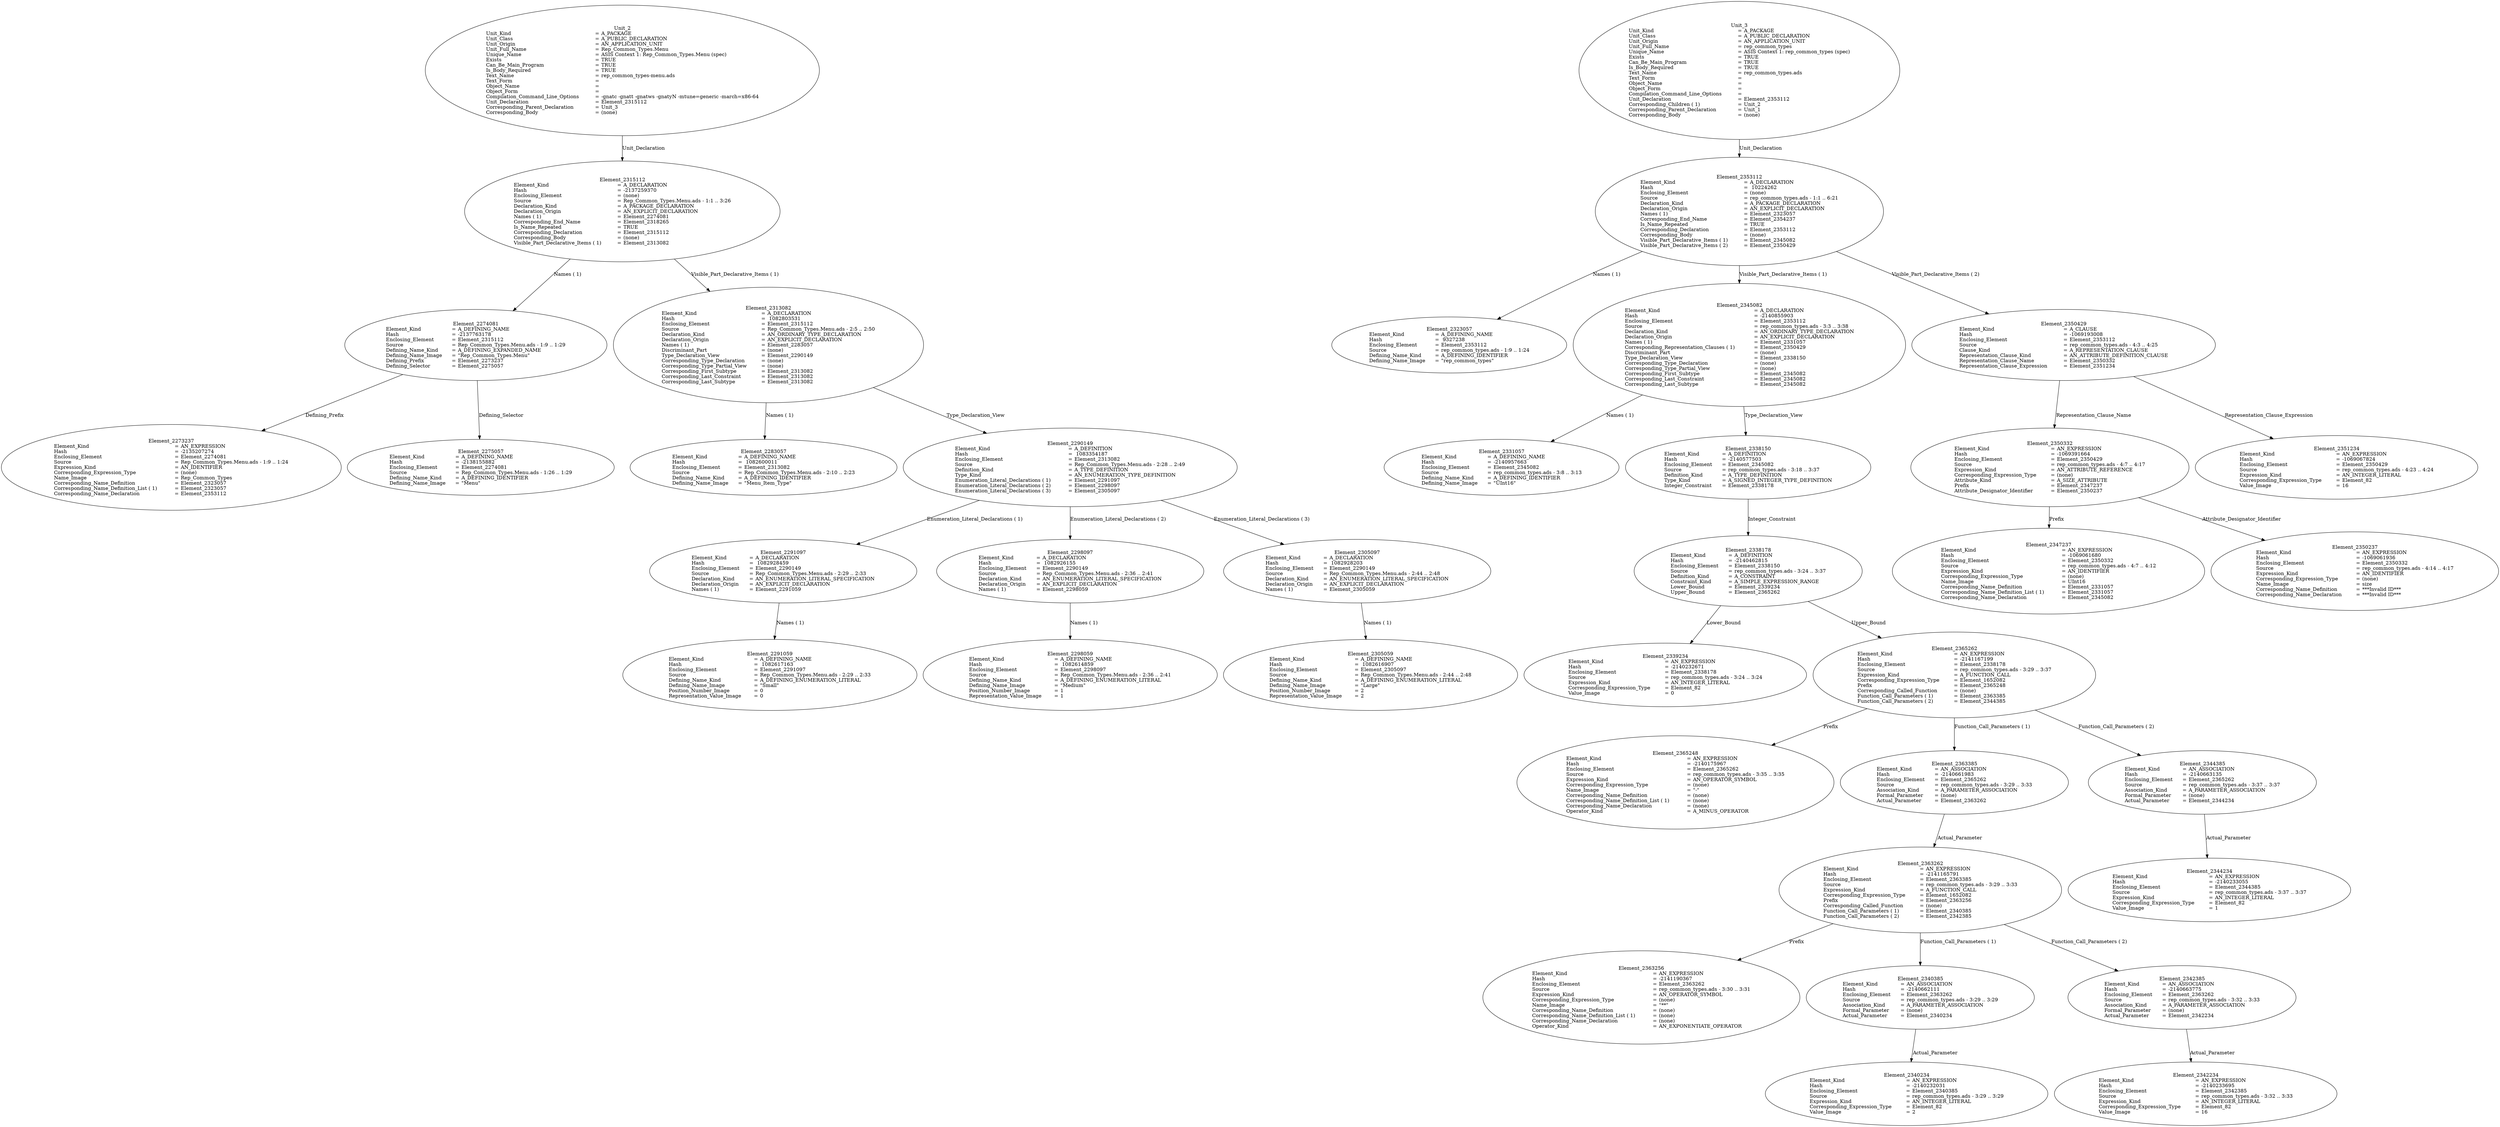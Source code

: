 digraph "rep_common_types-menu.adt" {
  Unit_2 -> Element_2315112
      [ label=Unit_Declaration ];
  Unit_2
      [ label=<<TABLE BORDER="0" CELLBORDER="0" CELLSPACING="0" CELLPADDING="0"> 
          <TR><TD COLSPAN="3">Unit_2</TD></TR>
          <TR><TD ALIGN="LEFT">Unit_Kind   </TD><TD> = </TD><TD ALIGN="LEFT">A_PACKAGE</TD></TR>
          <TR><TD ALIGN="LEFT">Unit_Class   </TD><TD> = </TD><TD ALIGN="LEFT">A_PUBLIC_DECLARATION</TD></TR>
          <TR><TD ALIGN="LEFT">Unit_Origin   </TD><TD> = </TD><TD ALIGN="LEFT">AN_APPLICATION_UNIT</TD></TR>
          <TR><TD ALIGN="LEFT">Unit_Full_Name    </TD><TD> = </TD><TD ALIGN="LEFT">Rep_Common_Types.Menu</TD></TR>
          <TR><TD ALIGN="LEFT">Unique_Name   </TD><TD> = </TD><TD ALIGN="LEFT">ASIS Context 1: Rep_Common_Types.Menu (spec)</TD></TR>
          <TR><TD ALIGN="LEFT">Exists  </TD><TD> = </TD><TD ALIGN="LEFT">TRUE</TD></TR>
          <TR><TD ALIGN="LEFT">Can_Be_Main_Program     </TD><TD> = </TD><TD ALIGN="LEFT">TRUE</TD></TR>
          <TR><TD ALIGN="LEFT">Is_Body_Required     </TD><TD> = </TD><TD ALIGN="LEFT">TRUE</TD></TR>
          <TR><TD ALIGN="LEFT">Text_Name   </TD><TD> = </TD><TD ALIGN="LEFT">rep_common_types-menu.ads</TD></TR>
          <TR><TD ALIGN="LEFT">Text_Form   </TD><TD> = </TD><TD ALIGN="LEFT"></TD></TR>
          <TR><TD ALIGN="LEFT">Object_Name   </TD><TD> = </TD><TD ALIGN="LEFT"></TD></TR>
          <TR><TD ALIGN="LEFT">Object_Form   </TD><TD> = </TD><TD ALIGN="LEFT"></TD></TR>
          <TR><TD ALIGN="LEFT">Compilation_Command_Line_Options         </TD><TD> = </TD><TD ALIGN="LEFT">-gnatc -gnatt -gnatws -gnatyN -mtune=generic -march=x86-64</TD></TR>
          <TR><TD ALIGN="LEFT">Unit_Declaration     </TD><TD> = </TD><TD ALIGN="LEFT">Element_2315112</TD></TR>
          <TR><TD ALIGN="LEFT">Corresponding_Parent_Declaration         </TD><TD> = </TD><TD ALIGN="LEFT">Unit_3</TD></TR>
          <TR><TD ALIGN="LEFT">Corresponding_Body     </TD><TD> = </TD><TD ALIGN="LEFT">(none)</TD></TR>
          </TABLE>> ];
  Element_2315112 -> Element_2274081
      [ label="Names ( 1)" ];
  Element_2315112 -> Element_2313082
      [ label="Visible_Part_Declarative_Items ( 1)" ];
  Element_2315112
      [ label=<<TABLE BORDER="0" CELLBORDER="0" CELLSPACING="0" CELLPADDING="0"> 
          <TR><TD COLSPAN="3">Element_2315112</TD></TR>
          <TR><TD ALIGN="LEFT">Element_Kind    </TD><TD> = </TD><TD ALIGN="LEFT">A_DECLARATION</TD></TR>
          <TR><TD ALIGN="LEFT">Hash  </TD><TD> = </TD><TD ALIGN="LEFT">-2137259370</TD></TR>
          <TR><TD ALIGN="LEFT">Enclosing_Element     </TD><TD> = </TD><TD ALIGN="LEFT">(none)</TD></TR>
          <TR><TD ALIGN="LEFT">Source  </TD><TD> = </TD><TD ALIGN="LEFT">Rep_Common_Types.Menu.ads - 1:1 .. 3:26</TD></TR>
          <TR><TD ALIGN="LEFT">Declaration_Kind     </TD><TD> = </TD><TD ALIGN="LEFT">A_PACKAGE_DECLARATION</TD></TR>
          <TR><TD ALIGN="LEFT">Declaration_Origin     </TD><TD> = </TD><TD ALIGN="LEFT">AN_EXPLICIT_DECLARATION</TD></TR>
          <TR><TD ALIGN="LEFT">Names ( 1)   </TD><TD> = </TD><TD ALIGN="LEFT">Element_2274081</TD></TR>
          <TR><TD ALIGN="LEFT">Corresponding_End_Name      </TD><TD> = </TD><TD ALIGN="LEFT">Element_2318265</TD></TR>
          <TR><TD ALIGN="LEFT">Is_Name_Repeated     </TD><TD> = </TD><TD ALIGN="LEFT">TRUE</TD></TR>
          <TR><TD ALIGN="LEFT">Corresponding_Declaration       </TD><TD> = </TD><TD ALIGN="LEFT">Element_2315112</TD></TR>
          <TR><TD ALIGN="LEFT">Corresponding_Body     </TD><TD> = </TD><TD ALIGN="LEFT">(none)</TD></TR>
          <TR><TD ALIGN="LEFT">Visible_Part_Declarative_Items ( 1)         </TD><TD> = </TD><TD ALIGN="LEFT">Element_2313082</TD></TR>
          </TABLE>> ];
  Element_2274081 -> Element_2273237
      [ label=Defining_Prefix ];
  Element_2274081 -> Element_2275057
      [ label=Defining_Selector ];
  Element_2274081
      [ label=<<TABLE BORDER="0" CELLBORDER="0" CELLSPACING="0" CELLPADDING="0"> 
          <TR><TD COLSPAN="3">Element_2274081</TD></TR>
          <TR><TD ALIGN="LEFT">Element_Kind    </TD><TD> = </TD><TD ALIGN="LEFT">A_DEFINING_NAME</TD></TR>
          <TR><TD ALIGN="LEFT">Hash  </TD><TD> = </TD><TD ALIGN="LEFT">-2137763178</TD></TR>
          <TR><TD ALIGN="LEFT">Enclosing_Element     </TD><TD> = </TD><TD ALIGN="LEFT">Element_2315112</TD></TR>
          <TR><TD ALIGN="LEFT">Source  </TD><TD> = </TD><TD ALIGN="LEFT">Rep_Common_Types.Menu.ads - 1:9 .. 1:29</TD></TR>
          <TR><TD ALIGN="LEFT">Defining_Name_Kind     </TD><TD> = </TD><TD ALIGN="LEFT">A_DEFINING_EXPANDED_NAME</TD></TR>
          <TR><TD ALIGN="LEFT">Defining_Name_Image     </TD><TD> = </TD><TD ALIGN="LEFT">"Rep_Common_Types.Menu"</TD></TR>
          <TR><TD ALIGN="LEFT">Defining_Prefix    </TD><TD> = </TD><TD ALIGN="LEFT">Element_2273237</TD></TR>
          <TR><TD ALIGN="LEFT">Defining_Selector     </TD><TD> = </TD><TD ALIGN="LEFT">Element_2275057</TD></TR>
          </TABLE>> ];
  Element_2273237
      [ label=<<TABLE BORDER="0" CELLBORDER="0" CELLSPACING="0" CELLPADDING="0"> 
          <TR><TD COLSPAN="3">Element_2273237</TD></TR>
          <TR><TD ALIGN="LEFT">Element_Kind    </TD><TD> = </TD><TD ALIGN="LEFT">AN_EXPRESSION</TD></TR>
          <TR><TD ALIGN="LEFT">Hash  </TD><TD> = </TD><TD ALIGN="LEFT">-2135207274</TD></TR>
          <TR><TD ALIGN="LEFT">Enclosing_Element     </TD><TD> = </TD><TD ALIGN="LEFT">Element_2274081</TD></TR>
          <TR><TD ALIGN="LEFT">Source  </TD><TD> = </TD><TD ALIGN="LEFT">Rep_Common_Types.Menu.ads - 1:9 .. 1:24</TD></TR>
          <TR><TD ALIGN="LEFT">Expression_Kind    </TD><TD> = </TD><TD ALIGN="LEFT">AN_IDENTIFIER</TD></TR>
          <TR><TD ALIGN="LEFT">Corresponding_Expression_Type        </TD><TD> = </TD><TD ALIGN="LEFT">(none)</TD></TR>
          <TR><TD ALIGN="LEFT">Name_Image   </TD><TD> = </TD><TD ALIGN="LEFT">Rep_Common_Types</TD></TR>
          <TR><TD ALIGN="LEFT">Corresponding_Name_Definition        </TD><TD> = </TD><TD ALIGN="LEFT">Element_2323057</TD></TR>
          <TR><TD ALIGN="LEFT">Corresponding_Name_Definition_List ( 1)          </TD><TD> = </TD><TD ALIGN="LEFT">Element_2323057</TD></TR>
          <TR><TD ALIGN="LEFT">Corresponding_Name_Declaration        </TD><TD> = </TD><TD ALIGN="LEFT">Element_2353112</TD></TR>
          </TABLE>> ];
  Element_2275057
      [ label=<<TABLE BORDER="0" CELLBORDER="0" CELLSPACING="0" CELLPADDING="0"> 
          <TR><TD COLSPAN="3">Element_2275057</TD></TR>
          <TR><TD ALIGN="LEFT">Element_Kind    </TD><TD> = </TD><TD ALIGN="LEFT">A_DEFINING_NAME</TD></TR>
          <TR><TD ALIGN="LEFT">Hash  </TD><TD> = </TD><TD ALIGN="LEFT">-2138155882</TD></TR>
          <TR><TD ALIGN="LEFT">Enclosing_Element     </TD><TD> = </TD><TD ALIGN="LEFT">Element_2274081</TD></TR>
          <TR><TD ALIGN="LEFT">Source  </TD><TD> = </TD><TD ALIGN="LEFT">Rep_Common_Types.Menu.ads - 1:26 .. 1:29</TD></TR>
          <TR><TD ALIGN="LEFT">Defining_Name_Kind     </TD><TD> = </TD><TD ALIGN="LEFT">A_DEFINING_IDENTIFIER</TD></TR>
          <TR><TD ALIGN="LEFT">Defining_Name_Image     </TD><TD> = </TD><TD ALIGN="LEFT">"Menu"</TD></TR>
          </TABLE>> ];
  Element_2313082 -> Element_2283057
      [ label="Names ( 1)" ];
  Element_2313082 -> Element_2290149
      [ label=Type_Declaration_View ];
  Element_2313082
      [ label=<<TABLE BORDER="0" CELLBORDER="0" CELLSPACING="0" CELLPADDING="0"> 
          <TR><TD COLSPAN="3">Element_2313082</TD></TR>
          <TR><TD ALIGN="LEFT">Element_Kind    </TD><TD> = </TD><TD ALIGN="LEFT">A_DECLARATION</TD></TR>
          <TR><TD ALIGN="LEFT">Hash  </TD><TD> = </TD><TD ALIGN="LEFT"> 1082803531</TD></TR>
          <TR><TD ALIGN="LEFT">Enclosing_Element     </TD><TD> = </TD><TD ALIGN="LEFT">Element_2315112</TD></TR>
          <TR><TD ALIGN="LEFT">Source  </TD><TD> = </TD><TD ALIGN="LEFT">Rep_Common_Types.Menu.ads - 2:5 .. 2:50</TD></TR>
          <TR><TD ALIGN="LEFT">Declaration_Kind     </TD><TD> = </TD><TD ALIGN="LEFT">AN_ORDINARY_TYPE_DECLARATION</TD></TR>
          <TR><TD ALIGN="LEFT">Declaration_Origin     </TD><TD> = </TD><TD ALIGN="LEFT">AN_EXPLICIT_DECLARATION</TD></TR>
          <TR><TD ALIGN="LEFT">Names ( 1)   </TD><TD> = </TD><TD ALIGN="LEFT">Element_2283057</TD></TR>
          <TR><TD ALIGN="LEFT">Discriminant_Part     </TD><TD> = </TD><TD ALIGN="LEFT">(none)</TD></TR>
          <TR><TD ALIGN="LEFT">Type_Declaration_View      </TD><TD> = </TD><TD ALIGN="LEFT">Element_2290149</TD></TR>
          <TR><TD ALIGN="LEFT">Corresponding_Type_Declaration        </TD><TD> = </TD><TD ALIGN="LEFT">(none)</TD></TR>
          <TR><TD ALIGN="LEFT">Corresponding_Type_Partial_View        </TD><TD> = </TD><TD ALIGN="LEFT">(none)</TD></TR>
          <TR><TD ALIGN="LEFT">Corresponding_First_Subtype       </TD><TD> = </TD><TD ALIGN="LEFT">Element_2313082</TD></TR>
          <TR><TD ALIGN="LEFT">Corresponding_Last_Constraint        </TD><TD> = </TD><TD ALIGN="LEFT">Element_2313082</TD></TR>
          <TR><TD ALIGN="LEFT">Corresponding_Last_Subtype       </TD><TD> = </TD><TD ALIGN="LEFT">Element_2313082</TD></TR>
          </TABLE>> ];
  Element_2283057
      [ label=<<TABLE BORDER="0" CELLBORDER="0" CELLSPACING="0" CELLPADDING="0"> 
          <TR><TD COLSPAN="3">Element_2283057</TD></TR>
          <TR><TD ALIGN="LEFT">Element_Kind    </TD><TD> = </TD><TD ALIGN="LEFT">A_DEFINING_NAME</TD></TR>
          <TR><TD ALIGN="LEFT">Hash  </TD><TD> = </TD><TD ALIGN="LEFT"> 1082600011</TD></TR>
          <TR><TD ALIGN="LEFT">Enclosing_Element     </TD><TD> = </TD><TD ALIGN="LEFT">Element_2313082</TD></TR>
          <TR><TD ALIGN="LEFT">Source  </TD><TD> = </TD><TD ALIGN="LEFT">Rep_Common_Types.Menu.ads - 2:10 .. 2:23</TD></TR>
          <TR><TD ALIGN="LEFT">Defining_Name_Kind     </TD><TD> = </TD><TD ALIGN="LEFT">A_DEFINING_IDENTIFIER</TD></TR>
          <TR><TD ALIGN="LEFT">Defining_Name_Image     </TD><TD> = </TD><TD ALIGN="LEFT">"Menu_Item_Type"</TD></TR>
          </TABLE>> ];
  Element_2290149 -> Element_2291097
      [ label="Enumeration_Literal_Declarations ( 1)" ];
  Element_2290149 -> Element_2298097
      [ label="Enumeration_Literal_Declarations ( 2)" ];
  Element_2290149 -> Element_2305097
      [ label="Enumeration_Literal_Declarations ( 3)" ];
  Element_2290149
      [ label=<<TABLE BORDER="0" CELLBORDER="0" CELLSPACING="0" CELLPADDING="0"> 
          <TR><TD COLSPAN="3">Element_2290149</TD></TR>
          <TR><TD ALIGN="LEFT">Element_Kind    </TD><TD> = </TD><TD ALIGN="LEFT">A_DEFINITION</TD></TR>
          <TR><TD ALIGN="LEFT">Hash  </TD><TD> = </TD><TD ALIGN="LEFT"> 1083354187</TD></TR>
          <TR><TD ALIGN="LEFT">Enclosing_Element     </TD><TD> = </TD><TD ALIGN="LEFT">Element_2313082</TD></TR>
          <TR><TD ALIGN="LEFT">Source  </TD><TD> = </TD><TD ALIGN="LEFT">Rep_Common_Types.Menu.ads - 2:28 .. 2:49</TD></TR>
          <TR><TD ALIGN="LEFT">Definition_Kind    </TD><TD> = </TD><TD ALIGN="LEFT">A_TYPE_DEFINITION</TD></TR>
          <TR><TD ALIGN="LEFT">Type_Kind   </TD><TD> = </TD><TD ALIGN="LEFT">AN_ENUMERATION_TYPE_DEFINITION</TD></TR>
          <TR><TD ALIGN="LEFT">Enumeration_Literal_Declarations ( 1)          </TD><TD> = </TD><TD ALIGN="LEFT">Element_2291097</TD></TR>
          <TR><TD ALIGN="LEFT">Enumeration_Literal_Declarations ( 2)          </TD><TD> = </TD><TD ALIGN="LEFT">Element_2298097</TD></TR>
          <TR><TD ALIGN="LEFT">Enumeration_Literal_Declarations ( 3)          </TD><TD> = </TD><TD ALIGN="LEFT">Element_2305097</TD></TR>
          </TABLE>> ];
  Element_2291097 -> Element_2291059
      [ label="Names ( 1)" ];
  Element_2291097
      [ label=<<TABLE BORDER="0" CELLBORDER="0" CELLSPACING="0" CELLPADDING="0"> 
          <TR><TD COLSPAN="3">Element_2291097</TD></TR>
          <TR><TD ALIGN="LEFT">Element_Kind    </TD><TD> = </TD><TD ALIGN="LEFT">A_DECLARATION</TD></TR>
          <TR><TD ALIGN="LEFT">Hash  </TD><TD> = </TD><TD ALIGN="LEFT"> 1082928459</TD></TR>
          <TR><TD ALIGN="LEFT">Enclosing_Element     </TD><TD> = </TD><TD ALIGN="LEFT">Element_2290149</TD></TR>
          <TR><TD ALIGN="LEFT">Source  </TD><TD> = </TD><TD ALIGN="LEFT">Rep_Common_Types.Menu.ads - 2:29 .. 2:33</TD></TR>
          <TR><TD ALIGN="LEFT">Declaration_Kind     </TD><TD> = </TD><TD ALIGN="LEFT">AN_ENUMERATION_LITERAL_SPECIFICATION</TD></TR>
          <TR><TD ALIGN="LEFT">Declaration_Origin     </TD><TD> = </TD><TD ALIGN="LEFT">AN_EXPLICIT_DECLARATION</TD></TR>
          <TR><TD ALIGN="LEFT">Names ( 1)   </TD><TD> = </TD><TD ALIGN="LEFT">Element_2291059</TD></TR>
          </TABLE>> ];
  Element_2291059
      [ label=<<TABLE BORDER="0" CELLBORDER="0" CELLSPACING="0" CELLPADDING="0"> 
          <TR><TD COLSPAN="3">Element_2291059</TD></TR>
          <TR><TD ALIGN="LEFT">Element_Kind    </TD><TD> = </TD><TD ALIGN="LEFT">A_DEFINING_NAME</TD></TR>
          <TR><TD ALIGN="LEFT">Hash  </TD><TD> = </TD><TD ALIGN="LEFT"> 1082617163</TD></TR>
          <TR><TD ALIGN="LEFT">Enclosing_Element     </TD><TD> = </TD><TD ALIGN="LEFT">Element_2291097</TD></TR>
          <TR><TD ALIGN="LEFT">Source  </TD><TD> = </TD><TD ALIGN="LEFT">Rep_Common_Types.Menu.ads - 2:29 .. 2:33</TD></TR>
          <TR><TD ALIGN="LEFT">Defining_Name_Kind     </TD><TD> = </TD><TD ALIGN="LEFT">A_DEFINING_ENUMERATION_LITERAL</TD></TR>
          <TR><TD ALIGN="LEFT">Defining_Name_Image     </TD><TD> = </TD><TD ALIGN="LEFT">"Small"</TD></TR>
          <TR><TD ALIGN="LEFT">Position_Number_Image      </TD><TD> = </TD><TD ALIGN="LEFT">0</TD></TR>
          <TR><TD ALIGN="LEFT">Representation_Value_Image       </TD><TD> = </TD><TD ALIGN="LEFT">0</TD></TR>
          </TABLE>> ];
  Element_2298097 -> Element_2298059
      [ label="Names ( 1)" ];
  Element_2298097
      [ label=<<TABLE BORDER="0" CELLBORDER="0" CELLSPACING="0" CELLPADDING="0"> 
          <TR><TD COLSPAN="3">Element_2298097</TD></TR>
          <TR><TD ALIGN="LEFT">Element_Kind    </TD><TD> = </TD><TD ALIGN="LEFT">A_DECLARATION</TD></TR>
          <TR><TD ALIGN="LEFT">Hash  </TD><TD> = </TD><TD ALIGN="LEFT"> 1082926155</TD></TR>
          <TR><TD ALIGN="LEFT">Enclosing_Element     </TD><TD> = </TD><TD ALIGN="LEFT">Element_2290149</TD></TR>
          <TR><TD ALIGN="LEFT">Source  </TD><TD> = </TD><TD ALIGN="LEFT">Rep_Common_Types.Menu.ads - 2:36 .. 2:41</TD></TR>
          <TR><TD ALIGN="LEFT">Declaration_Kind     </TD><TD> = </TD><TD ALIGN="LEFT">AN_ENUMERATION_LITERAL_SPECIFICATION</TD></TR>
          <TR><TD ALIGN="LEFT">Declaration_Origin     </TD><TD> = </TD><TD ALIGN="LEFT">AN_EXPLICIT_DECLARATION</TD></TR>
          <TR><TD ALIGN="LEFT">Names ( 1)   </TD><TD> = </TD><TD ALIGN="LEFT">Element_2298059</TD></TR>
          </TABLE>> ];
  Element_2298059
      [ label=<<TABLE BORDER="0" CELLBORDER="0" CELLSPACING="0" CELLPADDING="0"> 
          <TR><TD COLSPAN="3">Element_2298059</TD></TR>
          <TR><TD ALIGN="LEFT">Element_Kind    </TD><TD> = </TD><TD ALIGN="LEFT">A_DEFINING_NAME</TD></TR>
          <TR><TD ALIGN="LEFT">Hash  </TD><TD> = </TD><TD ALIGN="LEFT"> 1082614859</TD></TR>
          <TR><TD ALIGN="LEFT">Enclosing_Element     </TD><TD> = </TD><TD ALIGN="LEFT">Element_2298097</TD></TR>
          <TR><TD ALIGN="LEFT">Source  </TD><TD> = </TD><TD ALIGN="LEFT">Rep_Common_Types.Menu.ads - 2:36 .. 2:41</TD></TR>
          <TR><TD ALIGN="LEFT">Defining_Name_Kind     </TD><TD> = </TD><TD ALIGN="LEFT">A_DEFINING_ENUMERATION_LITERAL</TD></TR>
          <TR><TD ALIGN="LEFT">Defining_Name_Image     </TD><TD> = </TD><TD ALIGN="LEFT">"Medium"</TD></TR>
          <TR><TD ALIGN="LEFT">Position_Number_Image      </TD><TD> = </TD><TD ALIGN="LEFT">1</TD></TR>
          <TR><TD ALIGN="LEFT">Representation_Value_Image       </TD><TD> = </TD><TD ALIGN="LEFT">1</TD></TR>
          </TABLE>> ];
  Element_2305097 -> Element_2305059
      [ label="Names ( 1)" ];
  Element_2305097
      [ label=<<TABLE BORDER="0" CELLBORDER="0" CELLSPACING="0" CELLPADDING="0"> 
          <TR><TD COLSPAN="3">Element_2305097</TD></TR>
          <TR><TD ALIGN="LEFT">Element_Kind    </TD><TD> = </TD><TD ALIGN="LEFT">A_DECLARATION</TD></TR>
          <TR><TD ALIGN="LEFT">Hash  </TD><TD> = </TD><TD ALIGN="LEFT"> 1082928203</TD></TR>
          <TR><TD ALIGN="LEFT">Enclosing_Element     </TD><TD> = </TD><TD ALIGN="LEFT">Element_2290149</TD></TR>
          <TR><TD ALIGN="LEFT">Source  </TD><TD> = </TD><TD ALIGN="LEFT">Rep_Common_Types.Menu.ads - 2:44 .. 2:48</TD></TR>
          <TR><TD ALIGN="LEFT">Declaration_Kind     </TD><TD> = </TD><TD ALIGN="LEFT">AN_ENUMERATION_LITERAL_SPECIFICATION</TD></TR>
          <TR><TD ALIGN="LEFT">Declaration_Origin     </TD><TD> = </TD><TD ALIGN="LEFT">AN_EXPLICIT_DECLARATION</TD></TR>
          <TR><TD ALIGN="LEFT">Names ( 1)   </TD><TD> = </TD><TD ALIGN="LEFT">Element_2305059</TD></TR>
          </TABLE>> ];
  Element_2305059
      [ label=<<TABLE BORDER="0" CELLBORDER="0" CELLSPACING="0" CELLPADDING="0"> 
          <TR><TD COLSPAN="3">Element_2305059</TD></TR>
          <TR><TD ALIGN="LEFT">Element_Kind    </TD><TD> = </TD><TD ALIGN="LEFT">A_DEFINING_NAME</TD></TR>
          <TR><TD ALIGN="LEFT">Hash  </TD><TD> = </TD><TD ALIGN="LEFT"> 1082616907</TD></TR>
          <TR><TD ALIGN="LEFT">Enclosing_Element     </TD><TD> = </TD><TD ALIGN="LEFT">Element_2305097</TD></TR>
          <TR><TD ALIGN="LEFT">Source  </TD><TD> = </TD><TD ALIGN="LEFT">Rep_Common_Types.Menu.ads - 2:44 .. 2:48</TD></TR>
          <TR><TD ALIGN="LEFT">Defining_Name_Kind     </TD><TD> = </TD><TD ALIGN="LEFT">A_DEFINING_ENUMERATION_LITERAL</TD></TR>
          <TR><TD ALIGN="LEFT">Defining_Name_Image     </TD><TD> = </TD><TD ALIGN="LEFT">"Large"</TD></TR>
          <TR><TD ALIGN="LEFT">Position_Number_Image      </TD><TD> = </TD><TD ALIGN="LEFT">2</TD></TR>
          <TR><TD ALIGN="LEFT">Representation_Value_Image       </TD><TD> = </TD><TD ALIGN="LEFT">2</TD></TR>
          </TABLE>> ];
  Unit_3 -> Element_2353112
      [ label=Unit_Declaration ];
  Unit_3
      [ label=<<TABLE BORDER="0" CELLBORDER="0" CELLSPACING="0" CELLPADDING="0"> 
          <TR><TD COLSPAN="3">Unit_3</TD></TR>
          <TR><TD ALIGN="LEFT">Unit_Kind   </TD><TD> = </TD><TD ALIGN="LEFT">A_PACKAGE</TD></TR>
          <TR><TD ALIGN="LEFT">Unit_Class   </TD><TD> = </TD><TD ALIGN="LEFT">A_PUBLIC_DECLARATION</TD></TR>
          <TR><TD ALIGN="LEFT">Unit_Origin   </TD><TD> = </TD><TD ALIGN="LEFT">AN_APPLICATION_UNIT</TD></TR>
          <TR><TD ALIGN="LEFT">Unit_Full_Name    </TD><TD> = </TD><TD ALIGN="LEFT">rep_common_types</TD></TR>
          <TR><TD ALIGN="LEFT">Unique_Name   </TD><TD> = </TD><TD ALIGN="LEFT">ASIS Context 1: rep_common_types (spec)</TD></TR>
          <TR><TD ALIGN="LEFT">Exists  </TD><TD> = </TD><TD ALIGN="LEFT">TRUE</TD></TR>
          <TR><TD ALIGN="LEFT">Can_Be_Main_Program     </TD><TD> = </TD><TD ALIGN="LEFT">TRUE</TD></TR>
          <TR><TD ALIGN="LEFT">Is_Body_Required     </TD><TD> = </TD><TD ALIGN="LEFT">TRUE</TD></TR>
          <TR><TD ALIGN="LEFT">Text_Name   </TD><TD> = </TD><TD ALIGN="LEFT">rep_common_types.ads</TD></TR>
          <TR><TD ALIGN="LEFT">Text_Form   </TD><TD> = </TD><TD ALIGN="LEFT"></TD></TR>
          <TR><TD ALIGN="LEFT">Object_Name   </TD><TD> = </TD><TD ALIGN="LEFT"></TD></TR>
          <TR><TD ALIGN="LEFT">Object_Form   </TD><TD> = </TD><TD ALIGN="LEFT"></TD></TR>
          <TR><TD ALIGN="LEFT">Compilation_Command_Line_Options         </TD><TD> = </TD><TD ALIGN="LEFT"></TD></TR>
          <TR><TD ALIGN="LEFT">Unit_Declaration     </TD><TD> = </TD><TD ALIGN="LEFT">Element_2353112</TD></TR>
          <TR><TD ALIGN="LEFT">Corresponding_Children ( 1)       </TD><TD> = </TD><TD ALIGN="LEFT">Unit_2</TD></TR>
          <TR><TD ALIGN="LEFT">Corresponding_Parent_Declaration         </TD><TD> = </TD><TD ALIGN="LEFT">Unit_1</TD></TR>
          <TR><TD ALIGN="LEFT">Corresponding_Body     </TD><TD> = </TD><TD ALIGN="LEFT">(none)</TD></TR>
          </TABLE>> ];
  Element_2353112 -> Element_2323057
      [ label="Names ( 1)" ];
  Element_2353112 -> Element_2345082
      [ label="Visible_Part_Declarative_Items ( 1)" ];
  Element_2353112 -> Element_2350429
      [ label="Visible_Part_Declarative_Items ( 2)" ];
  Element_2353112
      [ label=<<TABLE BORDER="0" CELLBORDER="0" CELLSPACING="0" CELLPADDING="0"> 
          <TR><TD COLSPAN="3">Element_2353112</TD></TR>
          <TR><TD ALIGN="LEFT">Element_Kind    </TD><TD> = </TD><TD ALIGN="LEFT">A_DECLARATION</TD></TR>
          <TR><TD ALIGN="LEFT">Hash  </TD><TD> = </TD><TD ALIGN="LEFT"> 10224262</TD></TR>
          <TR><TD ALIGN="LEFT">Enclosing_Element     </TD><TD> = </TD><TD ALIGN="LEFT">(none)</TD></TR>
          <TR><TD ALIGN="LEFT">Source  </TD><TD> = </TD><TD ALIGN="LEFT">rep_common_types.ads - 1:1 .. 6:21</TD></TR>
          <TR><TD ALIGN="LEFT">Declaration_Kind     </TD><TD> = </TD><TD ALIGN="LEFT">A_PACKAGE_DECLARATION</TD></TR>
          <TR><TD ALIGN="LEFT">Declaration_Origin     </TD><TD> = </TD><TD ALIGN="LEFT">AN_EXPLICIT_DECLARATION</TD></TR>
          <TR><TD ALIGN="LEFT">Names ( 1)   </TD><TD> = </TD><TD ALIGN="LEFT">Element_2323057</TD></TR>
          <TR><TD ALIGN="LEFT">Corresponding_End_Name      </TD><TD> = </TD><TD ALIGN="LEFT">Element_2354237</TD></TR>
          <TR><TD ALIGN="LEFT">Is_Name_Repeated     </TD><TD> = </TD><TD ALIGN="LEFT">TRUE</TD></TR>
          <TR><TD ALIGN="LEFT">Corresponding_Declaration       </TD><TD> = </TD><TD ALIGN="LEFT">Element_2353112</TD></TR>
          <TR><TD ALIGN="LEFT">Corresponding_Body     </TD><TD> = </TD><TD ALIGN="LEFT">(none)</TD></TR>
          <TR><TD ALIGN="LEFT">Visible_Part_Declarative_Items ( 1)         </TD><TD> = </TD><TD ALIGN="LEFT">Element_2345082</TD></TR>
          <TR><TD ALIGN="LEFT">Visible_Part_Declarative_Items ( 2)         </TD><TD> = </TD><TD ALIGN="LEFT">Element_2350429</TD></TR>
          </TABLE>> ];
  Element_2323057
      [ label=<<TABLE BORDER="0" CELLBORDER="0" CELLSPACING="0" CELLPADDING="0"> 
          <TR><TD COLSPAN="3">Element_2323057</TD></TR>
          <TR><TD ALIGN="LEFT">Element_Kind    </TD><TD> = </TD><TD ALIGN="LEFT">A_DEFINING_NAME</TD></TR>
          <TR><TD ALIGN="LEFT">Hash  </TD><TD> = </TD><TD ALIGN="LEFT"> 9327238</TD></TR>
          <TR><TD ALIGN="LEFT">Enclosing_Element     </TD><TD> = </TD><TD ALIGN="LEFT">Element_2353112</TD></TR>
          <TR><TD ALIGN="LEFT">Source  </TD><TD> = </TD><TD ALIGN="LEFT">rep_common_types.ads - 1:9 .. 1:24</TD></TR>
          <TR><TD ALIGN="LEFT">Defining_Name_Kind     </TD><TD> = </TD><TD ALIGN="LEFT">A_DEFINING_IDENTIFIER</TD></TR>
          <TR><TD ALIGN="LEFT">Defining_Name_Image     </TD><TD> = </TD><TD ALIGN="LEFT">"rep_common_types"</TD></TR>
          </TABLE>> ];
  Element_2345082 -> Element_2331057
      [ label="Names ( 1)" ];
  Element_2345082 -> Element_2338150
      [ label=Type_Declaration_View ];
  Element_2345082
      [ label=<<TABLE BORDER="0" CELLBORDER="0" CELLSPACING="0" CELLPADDING="0"> 
          <TR><TD COLSPAN="3">Element_2345082</TD></TR>
          <TR><TD ALIGN="LEFT">Element_Kind    </TD><TD> = </TD><TD ALIGN="LEFT">A_DECLARATION</TD></TR>
          <TR><TD ALIGN="LEFT">Hash  </TD><TD> = </TD><TD ALIGN="LEFT">-2140855903</TD></TR>
          <TR><TD ALIGN="LEFT">Enclosing_Element     </TD><TD> = </TD><TD ALIGN="LEFT">Element_2353112</TD></TR>
          <TR><TD ALIGN="LEFT">Source  </TD><TD> = </TD><TD ALIGN="LEFT">rep_common_types.ads - 3:3 .. 3:38</TD></TR>
          <TR><TD ALIGN="LEFT">Declaration_Kind     </TD><TD> = </TD><TD ALIGN="LEFT">AN_ORDINARY_TYPE_DECLARATION</TD></TR>
          <TR><TD ALIGN="LEFT">Declaration_Origin     </TD><TD> = </TD><TD ALIGN="LEFT">AN_EXPLICIT_DECLARATION</TD></TR>
          <TR><TD ALIGN="LEFT">Names ( 1)   </TD><TD> = </TD><TD ALIGN="LEFT">Element_2331057</TD></TR>
          <TR><TD ALIGN="LEFT">Corresponding_Representation_Clauses ( 1)           </TD><TD> = </TD><TD ALIGN="LEFT">Element_2350429</TD></TR>
          <TR><TD ALIGN="LEFT">Discriminant_Part     </TD><TD> = </TD><TD ALIGN="LEFT">(none)</TD></TR>
          <TR><TD ALIGN="LEFT">Type_Declaration_View      </TD><TD> = </TD><TD ALIGN="LEFT">Element_2338150</TD></TR>
          <TR><TD ALIGN="LEFT">Corresponding_Type_Declaration        </TD><TD> = </TD><TD ALIGN="LEFT">(none)</TD></TR>
          <TR><TD ALIGN="LEFT">Corresponding_Type_Partial_View        </TD><TD> = </TD><TD ALIGN="LEFT">(none)</TD></TR>
          <TR><TD ALIGN="LEFT">Corresponding_First_Subtype       </TD><TD> = </TD><TD ALIGN="LEFT">Element_2345082</TD></TR>
          <TR><TD ALIGN="LEFT">Corresponding_Last_Constraint        </TD><TD> = </TD><TD ALIGN="LEFT">Element_2345082</TD></TR>
          <TR><TD ALIGN="LEFT">Corresponding_Last_Subtype       </TD><TD> = </TD><TD ALIGN="LEFT">Element_2345082</TD></TR>
          </TABLE>> ];
  Element_2331057
      [ label=<<TABLE BORDER="0" CELLBORDER="0" CELLSPACING="0" CELLPADDING="0"> 
          <TR><TD COLSPAN="3">Element_2331057</TD></TR>
          <TR><TD ALIGN="LEFT">Element_Kind    </TD><TD> = </TD><TD ALIGN="LEFT">A_DEFINING_NAME</TD></TR>
          <TR><TD ALIGN="LEFT">Hash  </TD><TD> = </TD><TD ALIGN="LEFT">-2140957663</TD></TR>
          <TR><TD ALIGN="LEFT">Enclosing_Element     </TD><TD> = </TD><TD ALIGN="LEFT">Element_2345082</TD></TR>
          <TR><TD ALIGN="LEFT">Source  </TD><TD> = </TD><TD ALIGN="LEFT">rep_common_types.ads - 3:8 .. 3:13</TD></TR>
          <TR><TD ALIGN="LEFT">Defining_Name_Kind     </TD><TD> = </TD><TD ALIGN="LEFT">A_DEFINING_IDENTIFIER</TD></TR>
          <TR><TD ALIGN="LEFT">Defining_Name_Image     </TD><TD> = </TD><TD ALIGN="LEFT">"UInt16"</TD></TR>
          </TABLE>> ];
  Element_2338150 -> Element_2338178
      [ label=Integer_Constraint ];
  Element_2338150
      [ label=<<TABLE BORDER="0" CELLBORDER="0" CELLSPACING="0" CELLPADDING="0"> 
          <TR><TD COLSPAN="3">Element_2338150</TD></TR>
          <TR><TD ALIGN="LEFT">Element_Kind    </TD><TD> = </TD><TD ALIGN="LEFT">A_DEFINITION</TD></TR>
          <TR><TD ALIGN="LEFT">Hash  </TD><TD> = </TD><TD ALIGN="LEFT">-2140577503</TD></TR>
          <TR><TD ALIGN="LEFT">Enclosing_Element     </TD><TD> = </TD><TD ALIGN="LEFT">Element_2345082</TD></TR>
          <TR><TD ALIGN="LEFT">Source  </TD><TD> = </TD><TD ALIGN="LEFT">rep_common_types.ads - 3:18 .. 3:37</TD></TR>
          <TR><TD ALIGN="LEFT">Definition_Kind    </TD><TD> = </TD><TD ALIGN="LEFT">A_TYPE_DEFINITION</TD></TR>
          <TR><TD ALIGN="LEFT">Type_Kind   </TD><TD> = </TD><TD ALIGN="LEFT">A_SIGNED_INTEGER_TYPE_DEFINITION</TD></TR>
          <TR><TD ALIGN="LEFT">Integer_Constraint     </TD><TD> = </TD><TD ALIGN="LEFT">Element_2338178</TD></TR>
          </TABLE>> ];
  Element_2338178 -> Element_2339234
      [ label=Lower_Bound ];
  Element_2338178 -> Element_2365262
      [ label=Upper_Bound ];
  Element_2338178
      [ label=<<TABLE BORDER="0" CELLBORDER="0" CELLSPACING="0" CELLPADDING="0"> 
          <TR><TD COLSPAN="3">Element_2338178</TD></TR>
          <TR><TD ALIGN="LEFT">Element_Kind    </TD><TD> = </TD><TD ALIGN="LEFT">A_DEFINITION</TD></TR>
          <TR><TD ALIGN="LEFT">Hash  </TD><TD> = </TD><TD ALIGN="LEFT">-2140462815</TD></TR>
          <TR><TD ALIGN="LEFT">Enclosing_Element     </TD><TD> = </TD><TD ALIGN="LEFT">Element_2338150</TD></TR>
          <TR><TD ALIGN="LEFT">Source  </TD><TD> = </TD><TD ALIGN="LEFT">rep_common_types.ads - 3:24 .. 3:37</TD></TR>
          <TR><TD ALIGN="LEFT">Definition_Kind    </TD><TD> = </TD><TD ALIGN="LEFT">A_CONSTRAINT</TD></TR>
          <TR><TD ALIGN="LEFT">Constraint_Kind    </TD><TD> = </TD><TD ALIGN="LEFT">A_SIMPLE_EXPRESSION_RANGE</TD></TR>
          <TR><TD ALIGN="LEFT">Lower_Bound   </TD><TD> = </TD><TD ALIGN="LEFT">Element_2339234</TD></TR>
          <TR><TD ALIGN="LEFT">Upper_Bound   </TD><TD> = </TD><TD ALIGN="LEFT">Element_2365262</TD></TR>
          </TABLE>> ];
  Element_2339234
      [ label=<<TABLE BORDER="0" CELLBORDER="0" CELLSPACING="0" CELLPADDING="0"> 
          <TR><TD COLSPAN="3">Element_2339234</TD></TR>
          <TR><TD ALIGN="LEFT">Element_Kind    </TD><TD> = </TD><TD ALIGN="LEFT">AN_EXPRESSION</TD></TR>
          <TR><TD ALIGN="LEFT">Hash  </TD><TD> = </TD><TD ALIGN="LEFT">-2140232671</TD></TR>
          <TR><TD ALIGN="LEFT">Enclosing_Element     </TD><TD> = </TD><TD ALIGN="LEFT">Element_2338178</TD></TR>
          <TR><TD ALIGN="LEFT">Source  </TD><TD> = </TD><TD ALIGN="LEFT">rep_common_types.ads - 3:24 .. 3:24</TD></TR>
          <TR><TD ALIGN="LEFT">Expression_Kind    </TD><TD> = </TD><TD ALIGN="LEFT">AN_INTEGER_LITERAL</TD></TR>
          <TR><TD ALIGN="LEFT">Corresponding_Expression_Type        </TD><TD> = </TD><TD ALIGN="LEFT">Element_82</TD></TR>
          <TR><TD ALIGN="LEFT">Value_Image   </TD><TD> = </TD><TD ALIGN="LEFT">0</TD></TR>
          </TABLE>> ];
  Element_2365262 -> Element_2365248
      [ label=Prefix ];
  Element_2365262 -> Element_2363385
      [ label="Function_Call_Parameters ( 1)" ];
  Element_2365262 -> Element_2344385
      [ label="Function_Call_Parameters ( 2)" ];
  Element_2365262
      [ label=<<TABLE BORDER="0" CELLBORDER="0" CELLSPACING="0" CELLPADDING="0"> 
          <TR><TD COLSPAN="3">Element_2365262</TD></TR>
          <TR><TD ALIGN="LEFT">Element_Kind    </TD><TD> = </TD><TD ALIGN="LEFT">AN_EXPRESSION</TD></TR>
          <TR><TD ALIGN="LEFT">Hash  </TD><TD> = </TD><TD ALIGN="LEFT">-2141167199</TD></TR>
          <TR><TD ALIGN="LEFT">Enclosing_Element     </TD><TD> = </TD><TD ALIGN="LEFT">Element_2338178</TD></TR>
          <TR><TD ALIGN="LEFT">Source  </TD><TD> = </TD><TD ALIGN="LEFT">rep_common_types.ads - 3:29 .. 3:37</TD></TR>
          <TR><TD ALIGN="LEFT">Expression_Kind    </TD><TD> = </TD><TD ALIGN="LEFT">A_FUNCTION_CALL</TD></TR>
          <TR><TD ALIGN="LEFT">Corresponding_Expression_Type        </TD><TD> = </TD><TD ALIGN="LEFT">Element_1652082</TD></TR>
          <TR><TD ALIGN="LEFT">Prefix  </TD><TD> = </TD><TD ALIGN="LEFT">Element_2365248</TD></TR>
          <TR><TD ALIGN="LEFT">Corresponding_Called_Function        </TD><TD> = </TD><TD ALIGN="LEFT">(none)</TD></TR>
          <TR><TD ALIGN="LEFT">Function_Call_Parameters ( 1)        </TD><TD> = </TD><TD ALIGN="LEFT">Element_2363385</TD></TR>
          <TR><TD ALIGN="LEFT">Function_Call_Parameters ( 2)        </TD><TD> = </TD><TD ALIGN="LEFT">Element_2344385</TD></TR>
          </TABLE>> ];
  Element_2363385 -> Element_2363262
      [ label=Actual_Parameter ];
  Element_2363385
      [ label=<<TABLE BORDER="0" CELLBORDER="0" CELLSPACING="0" CELLPADDING="0"> 
          <TR><TD COLSPAN="3">Element_2363385</TD></TR>
          <TR><TD ALIGN="LEFT">Element_Kind    </TD><TD> = </TD><TD ALIGN="LEFT">AN_ASSOCIATION</TD></TR>
          <TR><TD ALIGN="LEFT">Hash  </TD><TD> = </TD><TD ALIGN="LEFT">-2140661983</TD></TR>
          <TR><TD ALIGN="LEFT">Enclosing_Element     </TD><TD> = </TD><TD ALIGN="LEFT">Element_2365262</TD></TR>
          <TR><TD ALIGN="LEFT">Source  </TD><TD> = </TD><TD ALIGN="LEFT">rep_common_types.ads - 3:29 .. 3:33</TD></TR>
          <TR><TD ALIGN="LEFT">Association_Kind     </TD><TD> = </TD><TD ALIGN="LEFT">A_PARAMETER_ASSOCIATION</TD></TR>
          <TR><TD ALIGN="LEFT">Formal_Parameter     </TD><TD> = </TD><TD ALIGN="LEFT">(none)</TD></TR>
          <TR><TD ALIGN="LEFT">Actual_Parameter     </TD><TD> = </TD><TD ALIGN="LEFT">Element_2363262</TD></TR>
          </TABLE>> ];
  Element_2363262 -> Element_2363256
      [ label=Prefix ];
  Element_2363262 -> Element_2340385
      [ label="Function_Call_Parameters ( 1)" ];
  Element_2363262 -> Element_2342385
      [ label="Function_Call_Parameters ( 2)" ];
  Element_2363262
      [ label=<<TABLE BORDER="0" CELLBORDER="0" CELLSPACING="0" CELLPADDING="0"> 
          <TR><TD COLSPAN="3">Element_2363262</TD></TR>
          <TR><TD ALIGN="LEFT">Element_Kind    </TD><TD> = </TD><TD ALIGN="LEFT">AN_EXPRESSION</TD></TR>
          <TR><TD ALIGN="LEFT">Hash  </TD><TD> = </TD><TD ALIGN="LEFT">-2141165791</TD></TR>
          <TR><TD ALIGN="LEFT">Enclosing_Element     </TD><TD> = </TD><TD ALIGN="LEFT">Element_2363385</TD></TR>
          <TR><TD ALIGN="LEFT">Source  </TD><TD> = </TD><TD ALIGN="LEFT">rep_common_types.ads - 3:29 .. 3:33</TD></TR>
          <TR><TD ALIGN="LEFT">Expression_Kind    </TD><TD> = </TD><TD ALIGN="LEFT">A_FUNCTION_CALL</TD></TR>
          <TR><TD ALIGN="LEFT">Corresponding_Expression_Type        </TD><TD> = </TD><TD ALIGN="LEFT">Element_1652082</TD></TR>
          <TR><TD ALIGN="LEFT">Prefix  </TD><TD> = </TD><TD ALIGN="LEFT">Element_2363256</TD></TR>
          <TR><TD ALIGN="LEFT">Corresponding_Called_Function        </TD><TD> = </TD><TD ALIGN="LEFT">(none)</TD></TR>
          <TR><TD ALIGN="LEFT">Function_Call_Parameters ( 1)        </TD><TD> = </TD><TD ALIGN="LEFT">Element_2340385</TD></TR>
          <TR><TD ALIGN="LEFT">Function_Call_Parameters ( 2)        </TD><TD> = </TD><TD ALIGN="LEFT">Element_2342385</TD></TR>
          </TABLE>> ];
  Element_2340385 -> Element_2340234
      [ label=Actual_Parameter ];
  Element_2340385
      [ label=<<TABLE BORDER="0" CELLBORDER="0" CELLSPACING="0" CELLPADDING="0"> 
          <TR><TD COLSPAN="3">Element_2340385</TD></TR>
          <TR><TD ALIGN="LEFT">Element_Kind    </TD><TD> = </TD><TD ALIGN="LEFT">AN_ASSOCIATION</TD></TR>
          <TR><TD ALIGN="LEFT">Hash  </TD><TD> = </TD><TD ALIGN="LEFT">-2140662111</TD></TR>
          <TR><TD ALIGN="LEFT">Enclosing_Element     </TD><TD> = </TD><TD ALIGN="LEFT">Element_2363262</TD></TR>
          <TR><TD ALIGN="LEFT">Source  </TD><TD> = </TD><TD ALIGN="LEFT">rep_common_types.ads - 3:29 .. 3:29</TD></TR>
          <TR><TD ALIGN="LEFT">Association_Kind     </TD><TD> = </TD><TD ALIGN="LEFT">A_PARAMETER_ASSOCIATION</TD></TR>
          <TR><TD ALIGN="LEFT">Formal_Parameter     </TD><TD> = </TD><TD ALIGN="LEFT">(none)</TD></TR>
          <TR><TD ALIGN="LEFT">Actual_Parameter     </TD><TD> = </TD><TD ALIGN="LEFT">Element_2340234</TD></TR>
          </TABLE>> ];
  Element_2340234
      [ label=<<TABLE BORDER="0" CELLBORDER="0" CELLSPACING="0" CELLPADDING="0"> 
          <TR><TD COLSPAN="3">Element_2340234</TD></TR>
          <TR><TD ALIGN="LEFT">Element_Kind    </TD><TD> = </TD><TD ALIGN="LEFT">AN_EXPRESSION</TD></TR>
          <TR><TD ALIGN="LEFT">Hash  </TD><TD> = </TD><TD ALIGN="LEFT">-2140232031</TD></TR>
          <TR><TD ALIGN="LEFT">Enclosing_Element     </TD><TD> = </TD><TD ALIGN="LEFT">Element_2340385</TD></TR>
          <TR><TD ALIGN="LEFT">Source  </TD><TD> = </TD><TD ALIGN="LEFT">rep_common_types.ads - 3:29 .. 3:29</TD></TR>
          <TR><TD ALIGN="LEFT">Expression_Kind    </TD><TD> = </TD><TD ALIGN="LEFT">AN_INTEGER_LITERAL</TD></TR>
          <TR><TD ALIGN="LEFT">Corresponding_Expression_Type        </TD><TD> = </TD><TD ALIGN="LEFT">Element_82</TD></TR>
          <TR><TD ALIGN="LEFT">Value_Image   </TD><TD> = </TD><TD ALIGN="LEFT">2</TD></TR>
          </TABLE>> ];
  Element_2363256
      [ label=<<TABLE BORDER="0" CELLBORDER="0" CELLSPACING="0" CELLPADDING="0"> 
          <TR><TD COLSPAN="3">Element_2363256</TD></TR>
          <TR><TD ALIGN="LEFT">Element_Kind    </TD><TD> = </TD><TD ALIGN="LEFT">AN_EXPRESSION</TD></TR>
          <TR><TD ALIGN="LEFT">Hash  </TD><TD> = </TD><TD ALIGN="LEFT">-2141190367</TD></TR>
          <TR><TD ALIGN="LEFT">Enclosing_Element     </TD><TD> = </TD><TD ALIGN="LEFT">Element_2363262</TD></TR>
          <TR><TD ALIGN="LEFT">Source  </TD><TD> = </TD><TD ALIGN="LEFT">rep_common_types.ads - 3:30 .. 3:31</TD></TR>
          <TR><TD ALIGN="LEFT">Expression_Kind    </TD><TD> = </TD><TD ALIGN="LEFT">AN_OPERATOR_SYMBOL</TD></TR>
          <TR><TD ALIGN="LEFT">Corresponding_Expression_Type        </TD><TD> = </TD><TD ALIGN="LEFT">(none)</TD></TR>
          <TR><TD ALIGN="LEFT">Name_Image   </TD><TD> = </TD><TD ALIGN="LEFT">"**"</TD></TR>
          <TR><TD ALIGN="LEFT">Corresponding_Name_Definition        </TD><TD> = </TD><TD ALIGN="LEFT">(none)</TD></TR>
          <TR><TD ALIGN="LEFT">Corresponding_Name_Definition_List ( 1)          </TD><TD> = </TD><TD ALIGN="LEFT">(none)</TD></TR>
          <TR><TD ALIGN="LEFT">Corresponding_Name_Declaration        </TD><TD> = </TD><TD ALIGN="LEFT">(none)</TD></TR>
          <TR><TD ALIGN="LEFT">Operator_Kind    </TD><TD> = </TD><TD ALIGN="LEFT">AN_EXPONENTIATE_OPERATOR</TD></TR>
          </TABLE>> ];
  Element_2342385 -> Element_2342234
      [ label=Actual_Parameter ];
  Element_2342385
      [ label=<<TABLE BORDER="0" CELLBORDER="0" CELLSPACING="0" CELLPADDING="0"> 
          <TR><TD COLSPAN="3">Element_2342385</TD></TR>
          <TR><TD ALIGN="LEFT">Element_Kind    </TD><TD> = </TD><TD ALIGN="LEFT">AN_ASSOCIATION</TD></TR>
          <TR><TD ALIGN="LEFT">Hash  </TD><TD> = </TD><TD ALIGN="LEFT">-2140663775</TD></TR>
          <TR><TD ALIGN="LEFT">Enclosing_Element     </TD><TD> = </TD><TD ALIGN="LEFT">Element_2363262</TD></TR>
          <TR><TD ALIGN="LEFT">Source  </TD><TD> = </TD><TD ALIGN="LEFT">rep_common_types.ads - 3:32 .. 3:33</TD></TR>
          <TR><TD ALIGN="LEFT">Association_Kind     </TD><TD> = </TD><TD ALIGN="LEFT">A_PARAMETER_ASSOCIATION</TD></TR>
          <TR><TD ALIGN="LEFT">Formal_Parameter     </TD><TD> = </TD><TD ALIGN="LEFT">(none)</TD></TR>
          <TR><TD ALIGN="LEFT">Actual_Parameter     </TD><TD> = </TD><TD ALIGN="LEFT">Element_2342234</TD></TR>
          </TABLE>> ];
  Element_2342234
      [ label=<<TABLE BORDER="0" CELLBORDER="0" CELLSPACING="0" CELLPADDING="0"> 
          <TR><TD COLSPAN="3">Element_2342234</TD></TR>
          <TR><TD ALIGN="LEFT">Element_Kind    </TD><TD> = </TD><TD ALIGN="LEFT">AN_EXPRESSION</TD></TR>
          <TR><TD ALIGN="LEFT">Hash  </TD><TD> = </TD><TD ALIGN="LEFT">-2140233695</TD></TR>
          <TR><TD ALIGN="LEFT">Enclosing_Element     </TD><TD> = </TD><TD ALIGN="LEFT">Element_2342385</TD></TR>
          <TR><TD ALIGN="LEFT">Source  </TD><TD> = </TD><TD ALIGN="LEFT">rep_common_types.ads - 3:32 .. 3:33</TD></TR>
          <TR><TD ALIGN="LEFT">Expression_Kind    </TD><TD> = </TD><TD ALIGN="LEFT">AN_INTEGER_LITERAL</TD></TR>
          <TR><TD ALIGN="LEFT">Corresponding_Expression_Type        </TD><TD> = </TD><TD ALIGN="LEFT">Element_82</TD></TR>
          <TR><TD ALIGN="LEFT">Value_Image   </TD><TD> = </TD><TD ALIGN="LEFT">16</TD></TR>
          </TABLE>> ];
  Element_2365248
      [ label=<<TABLE BORDER="0" CELLBORDER="0" CELLSPACING="0" CELLPADDING="0"> 
          <TR><TD COLSPAN="3">Element_2365248</TD></TR>
          <TR><TD ALIGN="LEFT">Element_Kind    </TD><TD> = </TD><TD ALIGN="LEFT">AN_EXPRESSION</TD></TR>
          <TR><TD ALIGN="LEFT">Hash  </TD><TD> = </TD><TD ALIGN="LEFT">-2140175967</TD></TR>
          <TR><TD ALIGN="LEFT">Enclosing_Element     </TD><TD> = </TD><TD ALIGN="LEFT">Element_2365262</TD></TR>
          <TR><TD ALIGN="LEFT">Source  </TD><TD> = </TD><TD ALIGN="LEFT">rep_common_types.ads - 3:35 .. 3:35</TD></TR>
          <TR><TD ALIGN="LEFT">Expression_Kind    </TD><TD> = </TD><TD ALIGN="LEFT">AN_OPERATOR_SYMBOL</TD></TR>
          <TR><TD ALIGN="LEFT">Corresponding_Expression_Type        </TD><TD> = </TD><TD ALIGN="LEFT">(none)</TD></TR>
          <TR><TD ALIGN="LEFT">Name_Image   </TD><TD> = </TD><TD ALIGN="LEFT">"-"</TD></TR>
          <TR><TD ALIGN="LEFT">Corresponding_Name_Definition        </TD><TD> = </TD><TD ALIGN="LEFT">(none)</TD></TR>
          <TR><TD ALIGN="LEFT">Corresponding_Name_Definition_List ( 1)          </TD><TD> = </TD><TD ALIGN="LEFT">(none)</TD></TR>
          <TR><TD ALIGN="LEFT">Corresponding_Name_Declaration        </TD><TD> = </TD><TD ALIGN="LEFT">(none)</TD></TR>
          <TR><TD ALIGN="LEFT">Operator_Kind    </TD><TD> = </TD><TD ALIGN="LEFT">A_MINUS_OPERATOR</TD></TR>
          </TABLE>> ];
  Element_2344385 -> Element_2344234
      [ label=Actual_Parameter ];
  Element_2344385
      [ label=<<TABLE BORDER="0" CELLBORDER="0" CELLSPACING="0" CELLPADDING="0"> 
          <TR><TD COLSPAN="3">Element_2344385</TD></TR>
          <TR><TD ALIGN="LEFT">Element_Kind    </TD><TD> = </TD><TD ALIGN="LEFT">AN_ASSOCIATION</TD></TR>
          <TR><TD ALIGN="LEFT">Hash  </TD><TD> = </TD><TD ALIGN="LEFT">-2140663135</TD></TR>
          <TR><TD ALIGN="LEFT">Enclosing_Element     </TD><TD> = </TD><TD ALIGN="LEFT">Element_2365262</TD></TR>
          <TR><TD ALIGN="LEFT">Source  </TD><TD> = </TD><TD ALIGN="LEFT">rep_common_types.ads - 3:37 .. 3:37</TD></TR>
          <TR><TD ALIGN="LEFT">Association_Kind     </TD><TD> = </TD><TD ALIGN="LEFT">A_PARAMETER_ASSOCIATION</TD></TR>
          <TR><TD ALIGN="LEFT">Formal_Parameter     </TD><TD> = </TD><TD ALIGN="LEFT">(none)</TD></TR>
          <TR><TD ALIGN="LEFT">Actual_Parameter     </TD><TD> = </TD><TD ALIGN="LEFT">Element_2344234</TD></TR>
          </TABLE>> ];
  Element_2344234
      [ label=<<TABLE BORDER="0" CELLBORDER="0" CELLSPACING="0" CELLPADDING="0"> 
          <TR><TD COLSPAN="3">Element_2344234</TD></TR>
          <TR><TD ALIGN="LEFT">Element_Kind    </TD><TD> = </TD><TD ALIGN="LEFT">AN_EXPRESSION</TD></TR>
          <TR><TD ALIGN="LEFT">Hash  </TD><TD> = </TD><TD ALIGN="LEFT">-2140233055</TD></TR>
          <TR><TD ALIGN="LEFT">Enclosing_Element     </TD><TD> = </TD><TD ALIGN="LEFT">Element_2344385</TD></TR>
          <TR><TD ALIGN="LEFT">Source  </TD><TD> = </TD><TD ALIGN="LEFT">rep_common_types.ads - 3:37 .. 3:37</TD></TR>
          <TR><TD ALIGN="LEFT">Expression_Kind    </TD><TD> = </TD><TD ALIGN="LEFT">AN_INTEGER_LITERAL</TD></TR>
          <TR><TD ALIGN="LEFT">Corresponding_Expression_Type        </TD><TD> = </TD><TD ALIGN="LEFT">Element_82</TD></TR>
          <TR><TD ALIGN="LEFT">Value_Image   </TD><TD> = </TD><TD ALIGN="LEFT">1</TD></TR>
          </TABLE>> ];
  Element_2350429 -> Element_2350332
      [ label=Representation_Clause_Name ];
  Element_2350429 -> Element_2351234
      [ label=Representation_Clause_Expression ];
  Element_2350429
      [ label=<<TABLE BORDER="0" CELLBORDER="0" CELLSPACING="0" CELLPADDING="0"> 
          <TR><TD COLSPAN="3">Element_2350429</TD></TR>
          <TR><TD ALIGN="LEFT">Element_Kind    </TD><TD> = </TD><TD ALIGN="LEFT">A_CLAUSE</TD></TR>
          <TR><TD ALIGN="LEFT">Hash  </TD><TD> = </TD><TD ALIGN="LEFT">-1069193008</TD></TR>
          <TR><TD ALIGN="LEFT">Enclosing_Element     </TD><TD> = </TD><TD ALIGN="LEFT">Element_2353112</TD></TR>
          <TR><TD ALIGN="LEFT">Source  </TD><TD> = </TD><TD ALIGN="LEFT">rep_common_types.ads - 4:3 .. 4:25</TD></TR>
          <TR><TD ALIGN="LEFT">Clause_Kind   </TD><TD> = </TD><TD ALIGN="LEFT">A_REPRESENTATION_CLAUSE</TD></TR>
          <TR><TD ALIGN="LEFT">Representation_Clause_Kind       </TD><TD> = </TD><TD ALIGN="LEFT">AN_ATTRIBUTE_DEFINITION_CLAUSE</TD></TR>
          <TR><TD ALIGN="LEFT">Representation_Clause_Name       </TD><TD> = </TD><TD ALIGN="LEFT">Element_2350332</TD></TR>
          <TR><TD ALIGN="LEFT">Representation_Clause_Expression         </TD><TD> = </TD><TD ALIGN="LEFT">Element_2351234</TD></TR>
          </TABLE>> ];
  Element_2350332 -> Element_2347237
      [ label=Prefix ];
  Element_2350332 -> Element_2350237
      [ label=Attribute_Designator_Identifier ];
  Element_2350332
      [ label=<<TABLE BORDER="0" CELLBORDER="0" CELLSPACING="0" CELLPADDING="0"> 
          <TR><TD COLSPAN="3">Element_2350332</TD></TR>
          <TR><TD ALIGN="LEFT">Element_Kind    </TD><TD> = </TD><TD ALIGN="LEFT">AN_EXPRESSION</TD></TR>
          <TR><TD ALIGN="LEFT">Hash  </TD><TD> = </TD><TD ALIGN="LEFT">-1069391664</TD></TR>
          <TR><TD ALIGN="LEFT">Enclosing_Element     </TD><TD> = </TD><TD ALIGN="LEFT">Element_2350429</TD></TR>
          <TR><TD ALIGN="LEFT">Source  </TD><TD> = </TD><TD ALIGN="LEFT">rep_common_types.ads - 4:7 .. 4:17</TD></TR>
          <TR><TD ALIGN="LEFT">Expression_Kind    </TD><TD> = </TD><TD ALIGN="LEFT">AN_ATTRIBUTE_REFERENCE</TD></TR>
          <TR><TD ALIGN="LEFT">Corresponding_Expression_Type        </TD><TD> = </TD><TD ALIGN="LEFT">(none)</TD></TR>
          <TR><TD ALIGN="LEFT">Attribute_Kind    </TD><TD> = </TD><TD ALIGN="LEFT">A_SIZE_ATTRIBUTE</TD></TR>
          <TR><TD ALIGN="LEFT">Prefix  </TD><TD> = </TD><TD ALIGN="LEFT">Element_2347237</TD></TR>
          <TR><TD ALIGN="LEFT">Attribute_Designator_Identifier        </TD><TD> = </TD><TD ALIGN="LEFT">Element_2350237</TD></TR>
          </TABLE>> ];
  Element_2347237
      [ label=<<TABLE BORDER="0" CELLBORDER="0" CELLSPACING="0" CELLPADDING="0"> 
          <TR><TD COLSPAN="3">Element_2347237</TD></TR>
          <TR><TD ALIGN="LEFT">Element_Kind    </TD><TD> = </TD><TD ALIGN="LEFT">AN_EXPRESSION</TD></TR>
          <TR><TD ALIGN="LEFT">Hash  </TD><TD> = </TD><TD ALIGN="LEFT">-1069061680</TD></TR>
          <TR><TD ALIGN="LEFT">Enclosing_Element     </TD><TD> = </TD><TD ALIGN="LEFT">Element_2350332</TD></TR>
          <TR><TD ALIGN="LEFT">Source  </TD><TD> = </TD><TD ALIGN="LEFT">rep_common_types.ads - 4:7 .. 4:12</TD></TR>
          <TR><TD ALIGN="LEFT">Expression_Kind    </TD><TD> = </TD><TD ALIGN="LEFT">AN_IDENTIFIER</TD></TR>
          <TR><TD ALIGN="LEFT">Corresponding_Expression_Type        </TD><TD> = </TD><TD ALIGN="LEFT">(none)</TD></TR>
          <TR><TD ALIGN="LEFT">Name_Image   </TD><TD> = </TD><TD ALIGN="LEFT">UInt16</TD></TR>
          <TR><TD ALIGN="LEFT">Corresponding_Name_Definition        </TD><TD> = </TD><TD ALIGN="LEFT">Element_2331057</TD></TR>
          <TR><TD ALIGN="LEFT">Corresponding_Name_Definition_List ( 1)          </TD><TD> = </TD><TD ALIGN="LEFT">Element_2331057</TD></TR>
          <TR><TD ALIGN="LEFT">Corresponding_Name_Declaration        </TD><TD> = </TD><TD ALIGN="LEFT">Element_2345082</TD></TR>
          </TABLE>> ];
  Element_2350237
      [ label=<<TABLE BORDER="0" CELLBORDER="0" CELLSPACING="0" CELLPADDING="0"> 
          <TR><TD COLSPAN="3">Element_2350237</TD></TR>
          <TR><TD ALIGN="LEFT">Element_Kind    </TD><TD> = </TD><TD ALIGN="LEFT">AN_EXPRESSION</TD></TR>
          <TR><TD ALIGN="LEFT">Hash  </TD><TD> = </TD><TD ALIGN="LEFT">-1069061936</TD></TR>
          <TR><TD ALIGN="LEFT">Enclosing_Element     </TD><TD> = </TD><TD ALIGN="LEFT">Element_2350332</TD></TR>
          <TR><TD ALIGN="LEFT">Source  </TD><TD> = </TD><TD ALIGN="LEFT">rep_common_types.ads - 4:14 .. 4:17</TD></TR>
          <TR><TD ALIGN="LEFT">Expression_Kind    </TD><TD> = </TD><TD ALIGN="LEFT">AN_IDENTIFIER</TD></TR>
          <TR><TD ALIGN="LEFT">Corresponding_Expression_Type        </TD><TD> = </TD><TD ALIGN="LEFT">(none)</TD></TR>
          <TR><TD ALIGN="LEFT">Name_Image   </TD><TD> = </TD><TD ALIGN="LEFT">size</TD></TR>
          <TR><TD ALIGN="LEFT">Corresponding_Name_Definition        </TD><TD> = </TD><TD ALIGN="LEFT">***Invalid ID***</TD></TR>
          <TR><TD ALIGN="LEFT">Corresponding_Name_Declaration        </TD><TD> = </TD><TD ALIGN="LEFT">***Invalid ID***</TD></TR>
          </TABLE>> ];
  Element_2351234
      [ label=<<TABLE BORDER="0" CELLBORDER="0" CELLSPACING="0" CELLPADDING="0"> 
          <TR><TD COLSPAN="3">Element_2351234</TD></TR>
          <TR><TD ALIGN="LEFT">Element_Kind    </TD><TD> = </TD><TD ALIGN="LEFT">AN_EXPRESSION</TD></TR>
          <TR><TD ALIGN="LEFT">Hash  </TD><TD> = </TD><TD ALIGN="LEFT">-1069067824</TD></TR>
          <TR><TD ALIGN="LEFT">Enclosing_Element     </TD><TD> = </TD><TD ALIGN="LEFT">Element_2350429</TD></TR>
          <TR><TD ALIGN="LEFT">Source  </TD><TD> = </TD><TD ALIGN="LEFT">rep_common_types.ads - 4:23 .. 4:24</TD></TR>
          <TR><TD ALIGN="LEFT">Expression_Kind    </TD><TD> = </TD><TD ALIGN="LEFT">AN_INTEGER_LITERAL</TD></TR>
          <TR><TD ALIGN="LEFT">Corresponding_Expression_Type        </TD><TD> = </TD><TD ALIGN="LEFT">Element_82</TD></TR>
          <TR><TD ALIGN="LEFT">Value_Image   </TD><TD> = </TD><TD ALIGN="LEFT">16</TD></TR>
          </TABLE>> ]
}
